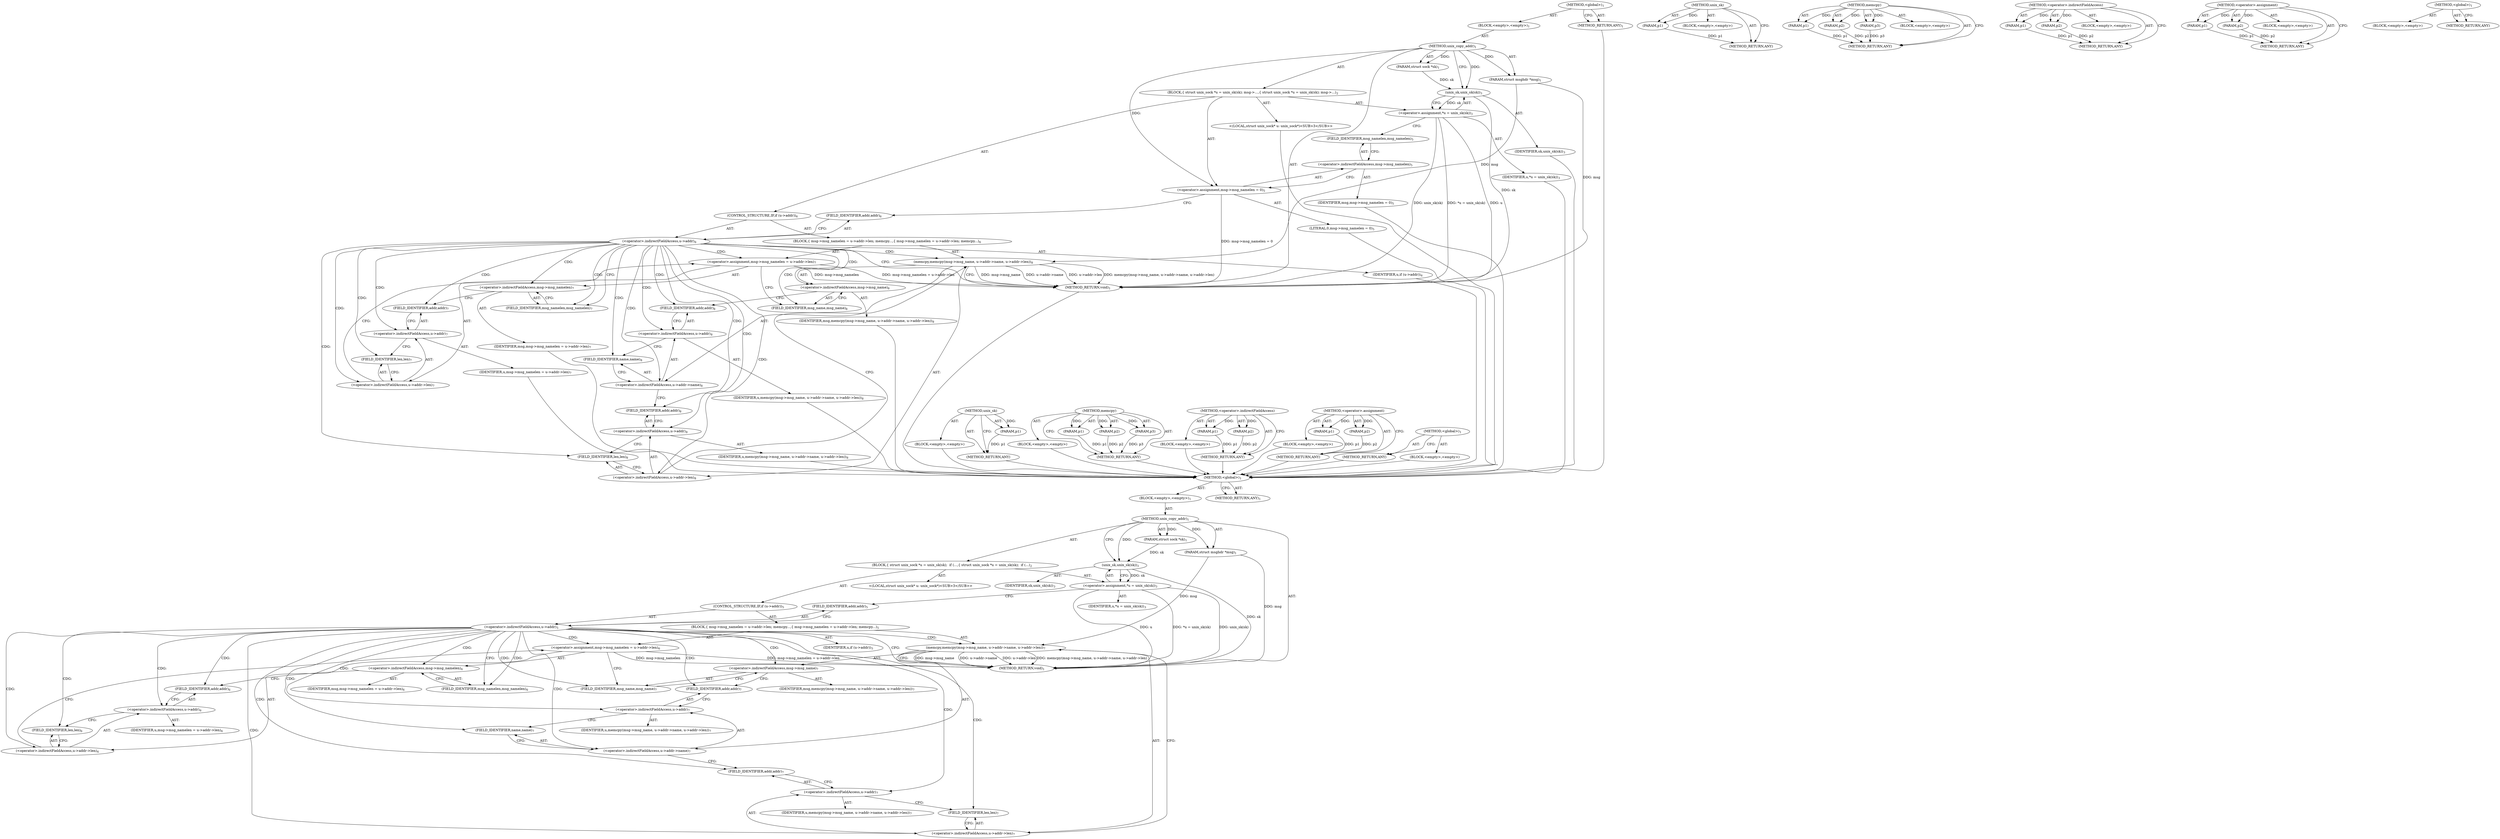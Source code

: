 digraph "&lt;global&gt;" {
vulnerable_6 [label=<(METHOD,&lt;global&gt;)<SUB>1</SUB>>];
vulnerable_7 [label=<(BLOCK,&lt;empty&gt;,&lt;empty&gt;)<SUB>1</SUB>>];
vulnerable_8 [label=<(METHOD,unix_copy_addr)<SUB>1</SUB>>];
vulnerable_9 [label=<(PARAM,struct msghdr *msg)<SUB>1</SUB>>];
vulnerable_10 [label=<(PARAM,struct sock *sk)<SUB>1</SUB>>];
vulnerable_11 [label=<(BLOCK,{
 	struct unix_sock *u = unix_sk(sk);
 
	msg-&gt;...,{
 	struct unix_sock *u = unix_sk(sk);
 
	msg-&gt;...)<SUB>2</SUB>>];
vulnerable_12 [label="<(LOCAL,struct unix_sock* u: unix_sock*)<SUB>3</SUB>>"];
vulnerable_13 [label=<(&lt;operator&gt;.assignment,*u = unix_sk(sk))<SUB>3</SUB>>];
vulnerable_14 [label=<(IDENTIFIER,u,*u = unix_sk(sk))<SUB>3</SUB>>];
vulnerable_15 [label=<(unix_sk,unix_sk(sk))<SUB>3</SUB>>];
vulnerable_16 [label=<(IDENTIFIER,sk,unix_sk(sk))<SUB>3</SUB>>];
vulnerable_17 [label=<(&lt;operator&gt;.assignment,msg-&gt;msg_namelen = 0)<SUB>5</SUB>>];
vulnerable_18 [label=<(&lt;operator&gt;.indirectFieldAccess,msg-&gt;msg_namelen)<SUB>5</SUB>>];
vulnerable_19 [label=<(IDENTIFIER,msg,msg-&gt;msg_namelen = 0)<SUB>5</SUB>>];
vulnerable_20 [label=<(FIELD_IDENTIFIER,msg_namelen,msg_namelen)<SUB>5</SUB>>];
vulnerable_21 [label=<(LITERAL,0,msg-&gt;msg_namelen = 0)<SUB>5</SUB>>];
vulnerable_22 [label=<(CONTROL_STRUCTURE,IF,if (u-&gt;addr))<SUB>6</SUB>>];
vulnerable_23 [label=<(&lt;operator&gt;.indirectFieldAccess,u-&gt;addr)<SUB>6</SUB>>];
vulnerable_24 [label=<(IDENTIFIER,u,if (u-&gt;addr))<SUB>6</SUB>>];
vulnerable_25 [label=<(FIELD_IDENTIFIER,addr,addr)<SUB>6</SUB>>];
vulnerable_26 [label=<(BLOCK,{
 		msg-&gt;msg_namelen = u-&gt;addr-&gt;len;
 		memcpy...,{
 		msg-&gt;msg_namelen = u-&gt;addr-&gt;len;
 		memcpy...)<SUB>6</SUB>>];
vulnerable_27 [label=<(&lt;operator&gt;.assignment,msg-&gt;msg_namelen = u-&gt;addr-&gt;len)<SUB>7</SUB>>];
vulnerable_28 [label=<(&lt;operator&gt;.indirectFieldAccess,msg-&gt;msg_namelen)<SUB>7</SUB>>];
vulnerable_29 [label=<(IDENTIFIER,msg,msg-&gt;msg_namelen = u-&gt;addr-&gt;len)<SUB>7</SUB>>];
vulnerable_30 [label=<(FIELD_IDENTIFIER,msg_namelen,msg_namelen)<SUB>7</SUB>>];
vulnerable_31 [label=<(&lt;operator&gt;.indirectFieldAccess,u-&gt;addr-&gt;len)<SUB>7</SUB>>];
vulnerable_32 [label=<(&lt;operator&gt;.indirectFieldAccess,u-&gt;addr)<SUB>7</SUB>>];
vulnerable_33 [label=<(IDENTIFIER,u,msg-&gt;msg_namelen = u-&gt;addr-&gt;len)<SUB>7</SUB>>];
vulnerable_34 [label=<(FIELD_IDENTIFIER,addr,addr)<SUB>7</SUB>>];
vulnerable_35 [label=<(FIELD_IDENTIFIER,len,len)<SUB>7</SUB>>];
vulnerable_36 [label=<(memcpy,memcpy(msg-&gt;msg_name, u-&gt;addr-&gt;name, u-&gt;addr-&gt;len))<SUB>8</SUB>>];
vulnerable_37 [label=<(&lt;operator&gt;.indirectFieldAccess,msg-&gt;msg_name)<SUB>8</SUB>>];
vulnerable_38 [label=<(IDENTIFIER,msg,memcpy(msg-&gt;msg_name, u-&gt;addr-&gt;name, u-&gt;addr-&gt;len))<SUB>8</SUB>>];
vulnerable_39 [label=<(FIELD_IDENTIFIER,msg_name,msg_name)<SUB>8</SUB>>];
vulnerable_40 [label=<(&lt;operator&gt;.indirectFieldAccess,u-&gt;addr-&gt;name)<SUB>8</SUB>>];
vulnerable_41 [label=<(&lt;operator&gt;.indirectFieldAccess,u-&gt;addr)<SUB>8</SUB>>];
vulnerable_42 [label=<(IDENTIFIER,u,memcpy(msg-&gt;msg_name, u-&gt;addr-&gt;name, u-&gt;addr-&gt;len))<SUB>8</SUB>>];
vulnerable_43 [label=<(FIELD_IDENTIFIER,addr,addr)<SUB>8</SUB>>];
vulnerable_44 [label=<(FIELD_IDENTIFIER,name,name)<SUB>8</SUB>>];
vulnerable_45 [label=<(&lt;operator&gt;.indirectFieldAccess,u-&gt;addr-&gt;len)<SUB>8</SUB>>];
vulnerable_46 [label=<(&lt;operator&gt;.indirectFieldAccess,u-&gt;addr)<SUB>8</SUB>>];
vulnerable_47 [label=<(IDENTIFIER,u,memcpy(msg-&gt;msg_name, u-&gt;addr-&gt;name, u-&gt;addr-&gt;len))<SUB>8</SUB>>];
vulnerable_48 [label=<(FIELD_IDENTIFIER,addr,addr)<SUB>8</SUB>>];
vulnerable_49 [label=<(FIELD_IDENTIFIER,len,len)<SUB>8</SUB>>];
vulnerable_50 [label=<(METHOD_RETURN,void)<SUB>1</SUB>>];
vulnerable_52 [label=<(METHOD_RETURN,ANY)<SUB>1</SUB>>];
vulnerable_78 [label=<(METHOD,unix_sk)>];
vulnerable_79 [label=<(PARAM,p1)>];
vulnerable_80 [label=<(BLOCK,&lt;empty&gt;,&lt;empty&gt;)>];
vulnerable_81 [label=<(METHOD_RETURN,ANY)>];
vulnerable_87 [label=<(METHOD,memcpy)>];
vulnerable_88 [label=<(PARAM,p1)>];
vulnerable_89 [label=<(PARAM,p2)>];
vulnerable_90 [label=<(PARAM,p3)>];
vulnerable_91 [label=<(BLOCK,&lt;empty&gt;,&lt;empty&gt;)>];
vulnerable_92 [label=<(METHOD_RETURN,ANY)>];
vulnerable_82 [label=<(METHOD,&lt;operator&gt;.indirectFieldAccess)>];
vulnerable_83 [label=<(PARAM,p1)>];
vulnerable_84 [label=<(PARAM,p2)>];
vulnerable_85 [label=<(BLOCK,&lt;empty&gt;,&lt;empty&gt;)>];
vulnerable_86 [label=<(METHOD_RETURN,ANY)>];
vulnerable_73 [label=<(METHOD,&lt;operator&gt;.assignment)>];
vulnerable_74 [label=<(PARAM,p1)>];
vulnerable_75 [label=<(PARAM,p2)>];
vulnerable_76 [label=<(BLOCK,&lt;empty&gt;,&lt;empty&gt;)>];
vulnerable_77 [label=<(METHOD_RETURN,ANY)>];
vulnerable_67 [label=<(METHOD,&lt;global&gt;)<SUB>1</SUB>>];
vulnerable_68 [label=<(BLOCK,&lt;empty&gt;,&lt;empty&gt;)>];
vulnerable_69 [label=<(METHOD_RETURN,ANY)>];
fixed_6 [label=<(METHOD,&lt;global&gt;)<SUB>1</SUB>>];
fixed_7 [label=<(BLOCK,&lt;empty&gt;,&lt;empty&gt;)<SUB>1</SUB>>];
fixed_8 [label=<(METHOD,unix_copy_addr)<SUB>1</SUB>>];
fixed_9 [label=<(PARAM,struct msghdr *msg)<SUB>1</SUB>>];
fixed_10 [label=<(PARAM,struct sock *sk)<SUB>1</SUB>>];
fixed_11 [label=<(BLOCK,{
 	struct unix_sock *u = unix_sk(sk);
 
 	if (...,{
 	struct unix_sock *u = unix_sk(sk);
 
 	if (...)<SUB>2</SUB>>];
fixed_12 [label="<(LOCAL,struct unix_sock* u: unix_sock*)<SUB>3</SUB>>"];
fixed_13 [label=<(&lt;operator&gt;.assignment,*u = unix_sk(sk))<SUB>3</SUB>>];
fixed_14 [label=<(IDENTIFIER,u,*u = unix_sk(sk))<SUB>3</SUB>>];
fixed_15 [label=<(unix_sk,unix_sk(sk))<SUB>3</SUB>>];
fixed_16 [label=<(IDENTIFIER,sk,unix_sk(sk))<SUB>3</SUB>>];
fixed_17 [label=<(CONTROL_STRUCTURE,IF,if (u-&gt;addr))<SUB>5</SUB>>];
fixed_18 [label=<(&lt;operator&gt;.indirectFieldAccess,u-&gt;addr)<SUB>5</SUB>>];
fixed_19 [label=<(IDENTIFIER,u,if (u-&gt;addr))<SUB>5</SUB>>];
fixed_20 [label=<(FIELD_IDENTIFIER,addr,addr)<SUB>5</SUB>>];
fixed_21 [label=<(BLOCK,{
 		msg-&gt;msg_namelen = u-&gt;addr-&gt;len;
 		memcpy...,{
 		msg-&gt;msg_namelen = u-&gt;addr-&gt;len;
 		memcpy...)<SUB>5</SUB>>];
fixed_22 [label=<(&lt;operator&gt;.assignment,msg-&gt;msg_namelen = u-&gt;addr-&gt;len)<SUB>6</SUB>>];
fixed_23 [label=<(&lt;operator&gt;.indirectFieldAccess,msg-&gt;msg_namelen)<SUB>6</SUB>>];
fixed_24 [label=<(IDENTIFIER,msg,msg-&gt;msg_namelen = u-&gt;addr-&gt;len)<SUB>6</SUB>>];
fixed_25 [label=<(FIELD_IDENTIFIER,msg_namelen,msg_namelen)<SUB>6</SUB>>];
fixed_26 [label=<(&lt;operator&gt;.indirectFieldAccess,u-&gt;addr-&gt;len)<SUB>6</SUB>>];
fixed_27 [label=<(&lt;operator&gt;.indirectFieldAccess,u-&gt;addr)<SUB>6</SUB>>];
fixed_28 [label=<(IDENTIFIER,u,msg-&gt;msg_namelen = u-&gt;addr-&gt;len)<SUB>6</SUB>>];
fixed_29 [label=<(FIELD_IDENTIFIER,addr,addr)<SUB>6</SUB>>];
fixed_30 [label=<(FIELD_IDENTIFIER,len,len)<SUB>6</SUB>>];
fixed_31 [label=<(memcpy,memcpy(msg-&gt;msg_name, u-&gt;addr-&gt;name, u-&gt;addr-&gt;len))<SUB>7</SUB>>];
fixed_32 [label=<(&lt;operator&gt;.indirectFieldAccess,msg-&gt;msg_name)<SUB>7</SUB>>];
fixed_33 [label=<(IDENTIFIER,msg,memcpy(msg-&gt;msg_name, u-&gt;addr-&gt;name, u-&gt;addr-&gt;len))<SUB>7</SUB>>];
fixed_34 [label=<(FIELD_IDENTIFIER,msg_name,msg_name)<SUB>7</SUB>>];
fixed_35 [label=<(&lt;operator&gt;.indirectFieldAccess,u-&gt;addr-&gt;name)<SUB>7</SUB>>];
fixed_36 [label=<(&lt;operator&gt;.indirectFieldAccess,u-&gt;addr)<SUB>7</SUB>>];
fixed_37 [label=<(IDENTIFIER,u,memcpy(msg-&gt;msg_name, u-&gt;addr-&gt;name, u-&gt;addr-&gt;len))<SUB>7</SUB>>];
fixed_38 [label=<(FIELD_IDENTIFIER,addr,addr)<SUB>7</SUB>>];
fixed_39 [label=<(FIELD_IDENTIFIER,name,name)<SUB>7</SUB>>];
fixed_40 [label=<(&lt;operator&gt;.indirectFieldAccess,u-&gt;addr-&gt;len)<SUB>7</SUB>>];
fixed_41 [label=<(&lt;operator&gt;.indirectFieldAccess,u-&gt;addr)<SUB>7</SUB>>];
fixed_42 [label=<(IDENTIFIER,u,memcpy(msg-&gt;msg_name, u-&gt;addr-&gt;name, u-&gt;addr-&gt;len))<SUB>7</SUB>>];
fixed_43 [label=<(FIELD_IDENTIFIER,addr,addr)<SUB>7</SUB>>];
fixed_44 [label=<(FIELD_IDENTIFIER,len,len)<SUB>7</SUB>>];
fixed_45 [label=<(METHOD_RETURN,void)<SUB>1</SUB>>];
fixed_47 [label=<(METHOD_RETURN,ANY)<SUB>1</SUB>>];
fixed_71 [label=<(METHOD,unix_sk)>];
fixed_72 [label=<(PARAM,p1)>];
fixed_73 [label=<(BLOCK,&lt;empty&gt;,&lt;empty&gt;)>];
fixed_74 [label=<(METHOD_RETURN,ANY)>];
fixed_80 [label=<(METHOD,memcpy)>];
fixed_81 [label=<(PARAM,p1)>];
fixed_82 [label=<(PARAM,p2)>];
fixed_83 [label=<(PARAM,p3)>];
fixed_84 [label=<(BLOCK,&lt;empty&gt;,&lt;empty&gt;)>];
fixed_85 [label=<(METHOD_RETURN,ANY)>];
fixed_75 [label=<(METHOD,&lt;operator&gt;.indirectFieldAccess)>];
fixed_76 [label=<(PARAM,p1)>];
fixed_77 [label=<(PARAM,p2)>];
fixed_78 [label=<(BLOCK,&lt;empty&gt;,&lt;empty&gt;)>];
fixed_79 [label=<(METHOD_RETURN,ANY)>];
fixed_66 [label=<(METHOD,&lt;operator&gt;.assignment)>];
fixed_67 [label=<(PARAM,p1)>];
fixed_68 [label=<(PARAM,p2)>];
fixed_69 [label=<(BLOCK,&lt;empty&gt;,&lt;empty&gt;)>];
fixed_70 [label=<(METHOD_RETURN,ANY)>];
fixed_60 [label=<(METHOD,&lt;global&gt;)<SUB>1</SUB>>];
fixed_61 [label=<(BLOCK,&lt;empty&gt;,&lt;empty&gt;)>];
fixed_62 [label=<(METHOD_RETURN,ANY)>];
vulnerable_6 -> vulnerable_7  [key=0, label="AST: "];
vulnerable_6 -> vulnerable_52  [key=0, label="AST: "];
vulnerable_6 -> vulnerable_52  [key=1, label="CFG: "];
vulnerable_7 -> vulnerable_8  [key=0, label="AST: "];
vulnerable_8 -> vulnerable_9  [key=0, label="AST: "];
vulnerable_8 -> vulnerable_9  [key=1, label="DDG: "];
vulnerable_8 -> vulnerable_10  [key=0, label="AST: "];
vulnerable_8 -> vulnerable_10  [key=1, label="DDG: "];
vulnerable_8 -> vulnerable_11  [key=0, label="AST: "];
vulnerable_8 -> vulnerable_50  [key=0, label="AST: "];
vulnerable_8 -> vulnerable_15  [key=0, label="CFG: "];
vulnerable_8 -> vulnerable_15  [key=1, label="DDG: "];
vulnerable_8 -> vulnerable_17  [key=0, label="DDG: "];
vulnerable_9 -> vulnerable_50  [key=0, label="DDG: msg"];
vulnerable_9 -> vulnerable_36  [key=0, label="DDG: msg"];
vulnerable_10 -> vulnerable_15  [key=0, label="DDG: sk"];
vulnerable_11 -> vulnerable_12  [key=0, label="AST: "];
vulnerable_11 -> vulnerable_13  [key=0, label="AST: "];
vulnerable_11 -> vulnerable_17  [key=0, label="AST: "];
vulnerable_11 -> vulnerable_22  [key=0, label="AST: "];
vulnerable_12 -> fixed_6  [key=0];
vulnerable_13 -> vulnerable_14  [key=0, label="AST: "];
vulnerable_13 -> vulnerable_15  [key=0, label="AST: "];
vulnerable_13 -> vulnerable_20  [key=0, label="CFG: "];
vulnerable_13 -> vulnerable_50  [key=0, label="DDG: u"];
vulnerable_13 -> vulnerable_50  [key=1, label="DDG: unix_sk(sk)"];
vulnerable_13 -> vulnerable_50  [key=2, label="DDG: *u = unix_sk(sk)"];
vulnerable_14 -> fixed_6  [key=0];
vulnerable_15 -> vulnerable_16  [key=0, label="AST: "];
vulnerable_15 -> vulnerable_13  [key=0, label="CFG: "];
vulnerable_15 -> vulnerable_13  [key=1, label="DDG: sk"];
vulnerable_15 -> vulnerable_50  [key=0, label="DDG: sk"];
vulnerable_16 -> fixed_6  [key=0];
vulnerable_17 -> vulnerable_18  [key=0, label="AST: "];
vulnerable_17 -> vulnerable_21  [key=0, label="AST: "];
vulnerable_17 -> vulnerable_25  [key=0, label="CFG: "];
vulnerable_17 -> vulnerable_50  [key=0, label="DDG: msg-&gt;msg_namelen = 0"];
vulnerable_18 -> vulnerable_19  [key=0, label="AST: "];
vulnerable_18 -> vulnerable_20  [key=0, label="AST: "];
vulnerable_18 -> vulnerable_17  [key=0, label="CFG: "];
vulnerable_19 -> fixed_6  [key=0];
vulnerable_20 -> vulnerable_18  [key=0, label="CFG: "];
vulnerable_21 -> fixed_6  [key=0];
vulnerable_22 -> vulnerable_23  [key=0, label="AST: "];
vulnerable_22 -> vulnerable_26  [key=0, label="AST: "];
vulnerable_23 -> vulnerable_24  [key=0, label="AST: "];
vulnerable_23 -> vulnerable_25  [key=0, label="AST: "];
vulnerable_23 -> vulnerable_50  [key=0, label="CFG: "];
vulnerable_23 -> vulnerable_30  [key=0, label="CFG: "];
vulnerable_23 -> vulnerable_30  [key=1, label="CDG: "];
vulnerable_23 -> vulnerable_40  [key=0, label="CDG: "];
vulnerable_23 -> vulnerable_34  [key=0, label="CDG: "];
vulnerable_23 -> vulnerable_48  [key=0, label="CDG: "];
vulnerable_23 -> vulnerable_32  [key=0, label="CDG: "];
vulnerable_23 -> vulnerable_49  [key=0, label="CDG: "];
vulnerable_23 -> vulnerable_28  [key=0, label="CDG: "];
vulnerable_23 -> vulnerable_36  [key=0, label="CDG: "];
vulnerable_23 -> vulnerable_44  [key=0, label="CDG: "];
vulnerable_23 -> vulnerable_35  [key=0, label="CDG: "];
vulnerable_23 -> vulnerable_37  [key=0, label="CDG: "];
vulnerable_23 -> vulnerable_46  [key=0, label="CDG: "];
vulnerable_23 -> vulnerable_41  [key=0, label="CDG: "];
vulnerable_23 -> vulnerable_45  [key=0, label="CDG: "];
vulnerable_23 -> vulnerable_39  [key=0, label="CDG: "];
vulnerable_23 -> vulnerable_27  [key=0, label="CDG: "];
vulnerable_23 -> vulnerable_31  [key=0, label="CDG: "];
vulnerable_23 -> vulnerable_43  [key=0, label="CDG: "];
vulnerable_24 -> fixed_6  [key=0];
vulnerable_25 -> vulnerable_23  [key=0, label="CFG: "];
vulnerable_26 -> vulnerable_27  [key=0, label="AST: "];
vulnerable_26 -> vulnerable_36  [key=0, label="AST: "];
vulnerable_27 -> vulnerable_28  [key=0, label="AST: "];
vulnerable_27 -> vulnerable_31  [key=0, label="AST: "];
vulnerable_27 -> vulnerable_39  [key=0, label="CFG: "];
vulnerable_27 -> vulnerable_50  [key=0, label="DDG: msg-&gt;msg_namelen"];
vulnerable_27 -> vulnerable_50  [key=1, label="DDG: msg-&gt;msg_namelen = u-&gt;addr-&gt;len"];
vulnerable_28 -> vulnerable_29  [key=0, label="AST: "];
vulnerable_28 -> vulnerable_30  [key=0, label="AST: "];
vulnerable_28 -> vulnerable_34  [key=0, label="CFG: "];
vulnerable_29 -> fixed_6  [key=0];
vulnerable_30 -> vulnerable_28  [key=0, label="CFG: "];
vulnerable_31 -> vulnerable_32  [key=0, label="AST: "];
vulnerable_31 -> vulnerable_35  [key=0, label="AST: "];
vulnerable_31 -> vulnerable_27  [key=0, label="CFG: "];
vulnerable_32 -> vulnerable_33  [key=0, label="AST: "];
vulnerable_32 -> vulnerable_34  [key=0, label="AST: "];
vulnerable_32 -> vulnerable_35  [key=0, label="CFG: "];
vulnerable_33 -> fixed_6  [key=0];
vulnerable_34 -> vulnerable_32  [key=0, label="CFG: "];
vulnerable_35 -> vulnerable_31  [key=0, label="CFG: "];
vulnerable_36 -> vulnerable_37  [key=0, label="AST: "];
vulnerable_36 -> vulnerable_40  [key=0, label="AST: "];
vulnerable_36 -> vulnerable_45  [key=0, label="AST: "];
vulnerable_36 -> vulnerable_50  [key=0, label="CFG: "];
vulnerable_36 -> vulnerable_50  [key=1, label="DDG: msg-&gt;msg_name"];
vulnerable_36 -> vulnerable_50  [key=2, label="DDG: u-&gt;addr-&gt;name"];
vulnerable_36 -> vulnerable_50  [key=3, label="DDG: u-&gt;addr-&gt;len"];
vulnerable_36 -> vulnerable_50  [key=4, label="DDG: memcpy(msg-&gt;msg_name, u-&gt;addr-&gt;name, u-&gt;addr-&gt;len)"];
vulnerable_37 -> vulnerable_38  [key=0, label="AST: "];
vulnerable_37 -> vulnerable_39  [key=0, label="AST: "];
vulnerable_37 -> vulnerable_43  [key=0, label="CFG: "];
vulnerable_38 -> fixed_6  [key=0];
vulnerable_39 -> vulnerable_37  [key=0, label="CFG: "];
vulnerable_40 -> vulnerable_41  [key=0, label="AST: "];
vulnerable_40 -> vulnerable_44  [key=0, label="AST: "];
vulnerable_40 -> vulnerable_48  [key=0, label="CFG: "];
vulnerable_41 -> vulnerable_42  [key=0, label="AST: "];
vulnerable_41 -> vulnerable_43  [key=0, label="AST: "];
vulnerable_41 -> vulnerable_44  [key=0, label="CFG: "];
vulnerable_42 -> fixed_6  [key=0];
vulnerable_43 -> vulnerable_41  [key=0, label="CFG: "];
vulnerable_44 -> vulnerable_40  [key=0, label="CFG: "];
vulnerable_45 -> vulnerable_46  [key=0, label="AST: "];
vulnerable_45 -> vulnerable_49  [key=0, label="AST: "];
vulnerable_45 -> vulnerable_36  [key=0, label="CFG: "];
vulnerable_46 -> vulnerable_47  [key=0, label="AST: "];
vulnerable_46 -> vulnerable_48  [key=0, label="AST: "];
vulnerable_46 -> vulnerable_49  [key=0, label="CFG: "];
vulnerable_47 -> fixed_6  [key=0];
vulnerable_48 -> vulnerable_46  [key=0, label="CFG: "];
vulnerable_49 -> vulnerable_45  [key=0, label="CFG: "];
vulnerable_50 -> fixed_6  [key=0];
vulnerable_52 -> fixed_6  [key=0];
vulnerable_78 -> vulnerable_79  [key=0, label="AST: "];
vulnerable_78 -> vulnerable_79  [key=1, label="DDG: "];
vulnerable_78 -> vulnerable_80  [key=0, label="AST: "];
vulnerable_78 -> vulnerable_81  [key=0, label="AST: "];
vulnerable_78 -> vulnerable_81  [key=1, label="CFG: "];
vulnerable_79 -> vulnerable_81  [key=0, label="DDG: p1"];
vulnerable_80 -> fixed_6  [key=0];
vulnerable_81 -> fixed_6  [key=0];
vulnerable_87 -> vulnerable_88  [key=0, label="AST: "];
vulnerable_87 -> vulnerable_88  [key=1, label="DDG: "];
vulnerable_87 -> vulnerable_91  [key=0, label="AST: "];
vulnerable_87 -> vulnerable_89  [key=0, label="AST: "];
vulnerable_87 -> vulnerable_89  [key=1, label="DDG: "];
vulnerable_87 -> vulnerable_92  [key=0, label="AST: "];
vulnerable_87 -> vulnerable_92  [key=1, label="CFG: "];
vulnerable_87 -> vulnerable_90  [key=0, label="AST: "];
vulnerable_87 -> vulnerable_90  [key=1, label="DDG: "];
vulnerable_88 -> vulnerable_92  [key=0, label="DDG: p1"];
vulnerable_89 -> vulnerable_92  [key=0, label="DDG: p2"];
vulnerable_90 -> vulnerable_92  [key=0, label="DDG: p3"];
vulnerable_91 -> fixed_6  [key=0];
vulnerable_92 -> fixed_6  [key=0];
vulnerable_82 -> vulnerable_83  [key=0, label="AST: "];
vulnerable_82 -> vulnerable_83  [key=1, label="DDG: "];
vulnerable_82 -> vulnerable_85  [key=0, label="AST: "];
vulnerable_82 -> vulnerable_84  [key=0, label="AST: "];
vulnerable_82 -> vulnerable_84  [key=1, label="DDG: "];
vulnerable_82 -> vulnerable_86  [key=0, label="AST: "];
vulnerable_82 -> vulnerable_86  [key=1, label="CFG: "];
vulnerable_83 -> vulnerable_86  [key=0, label="DDG: p1"];
vulnerable_84 -> vulnerable_86  [key=0, label="DDG: p2"];
vulnerable_85 -> fixed_6  [key=0];
vulnerable_86 -> fixed_6  [key=0];
vulnerable_73 -> vulnerable_74  [key=0, label="AST: "];
vulnerable_73 -> vulnerable_74  [key=1, label="DDG: "];
vulnerable_73 -> vulnerable_76  [key=0, label="AST: "];
vulnerable_73 -> vulnerable_75  [key=0, label="AST: "];
vulnerable_73 -> vulnerable_75  [key=1, label="DDG: "];
vulnerable_73 -> vulnerable_77  [key=0, label="AST: "];
vulnerable_73 -> vulnerable_77  [key=1, label="CFG: "];
vulnerable_74 -> vulnerable_77  [key=0, label="DDG: p1"];
vulnerable_75 -> vulnerable_77  [key=0, label="DDG: p2"];
vulnerable_76 -> fixed_6  [key=0];
vulnerable_77 -> fixed_6  [key=0];
vulnerable_67 -> vulnerable_68  [key=0, label="AST: "];
vulnerable_67 -> vulnerable_69  [key=0, label="AST: "];
vulnerable_67 -> vulnerable_69  [key=1, label="CFG: "];
vulnerable_68 -> fixed_6  [key=0];
vulnerable_69 -> fixed_6  [key=0];
fixed_6 -> fixed_7  [key=0, label="AST: "];
fixed_6 -> fixed_47  [key=0, label="AST: "];
fixed_6 -> fixed_47  [key=1, label="CFG: "];
fixed_7 -> fixed_8  [key=0, label="AST: "];
fixed_8 -> fixed_9  [key=0, label="AST: "];
fixed_8 -> fixed_9  [key=1, label="DDG: "];
fixed_8 -> fixed_10  [key=0, label="AST: "];
fixed_8 -> fixed_10  [key=1, label="DDG: "];
fixed_8 -> fixed_11  [key=0, label="AST: "];
fixed_8 -> fixed_45  [key=0, label="AST: "];
fixed_8 -> fixed_15  [key=0, label="CFG: "];
fixed_8 -> fixed_15  [key=1, label="DDG: "];
fixed_9 -> fixed_45  [key=0, label="DDG: msg"];
fixed_9 -> fixed_31  [key=0, label="DDG: msg"];
fixed_10 -> fixed_15  [key=0, label="DDG: sk"];
fixed_11 -> fixed_12  [key=0, label="AST: "];
fixed_11 -> fixed_13  [key=0, label="AST: "];
fixed_11 -> fixed_17  [key=0, label="AST: "];
fixed_13 -> fixed_14  [key=0, label="AST: "];
fixed_13 -> fixed_15  [key=0, label="AST: "];
fixed_13 -> fixed_20  [key=0, label="CFG: "];
fixed_13 -> fixed_45  [key=0, label="DDG: u"];
fixed_13 -> fixed_45  [key=1, label="DDG: unix_sk(sk)"];
fixed_13 -> fixed_45  [key=2, label="DDG: *u = unix_sk(sk)"];
fixed_15 -> fixed_16  [key=0, label="AST: "];
fixed_15 -> fixed_13  [key=0, label="CFG: "];
fixed_15 -> fixed_13  [key=1, label="DDG: sk"];
fixed_15 -> fixed_45  [key=0, label="DDG: sk"];
fixed_17 -> fixed_18  [key=0, label="AST: "];
fixed_17 -> fixed_21  [key=0, label="AST: "];
fixed_18 -> fixed_19  [key=0, label="AST: "];
fixed_18 -> fixed_20  [key=0, label="AST: "];
fixed_18 -> fixed_45  [key=0, label="CFG: "];
fixed_18 -> fixed_25  [key=0, label="CFG: "];
fixed_18 -> fixed_25  [key=1, label="CDG: "];
fixed_18 -> fixed_40  [key=0, label="CDG: "];
fixed_18 -> fixed_30  [key=0, label="CDG: "];
fixed_18 -> fixed_29  [key=0, label="CDG: "];
fixed_18 -> fixed_34  [key=0, label="CDG: "];
fixed_18 -> fixed_32  [key=0, label="CDG: "];
fixed_18 -> fixed_26  [key=0, label="CDG: "];
fixed_18 -> fixed_23  [key=0, label="CDG: "];
fixed_18 -> fixed_36  [key=0, label="CDG: "];
fixed_18 -> fixed_44  [key=0, label="CDG: "];
fixed_18 -> fixed_35  [key=0, label="CDG: "];
fixed_18 -> fixed_38  [key=0, label="CDG: "];
fixed_18 -> fixed_22  [key=0, label="CDG: "];
fixed_18 -> fixed_41  [key=0, label="CDG: "];
fixed_18 -> fixed_39  [key=0, label="CDG: "];
fixed_18 -> fixed_27  [key=0, label="CDG: "];
fixed_18 -> fixed_31  [key=0, label="CDG: "];
fixed_18 -> fixed_43  [key=0, label="CDG: "];
fixed_20 -> fixed_18  [key=0, label="CFG: "];
fixed_21 -> fixed_22  [key=0, label="AST: "];
fixed_21 -> fixed_31  [key=0, label="AST: "];
fixed_22 -> fixed_23  [key=0, label="AST: "];
fixed_22 -> fixed_26  [key=0, label="AST: "];
fixed_22 -> fixed_34  [key=0, label="CFG: "];
fixed_22 -> fixed_45  [key=0, label="DDG: msg-&gt;msg_namelen"];
fixed_22 -> fixed_45  [key=1, label="DDG: msg-&gt;msg_namelen = u-&gt;addr-&gt;len"];
fixed_23 -> fixed_24  [key=0, label="AST: "];
fixed_23 -> fixed_25  [key=0, label="AST: "];
fixed_23 -> fixed_29  [key=0, label="CFG: "];
fixed_25 -> fixed_23  [key=0, label="CFG: "];
fixed_26 -> fixed_27  [key=0, label="AST: "];
fixed_26 -> fixed_30  [key=0, label="AST: "];
fixed_26 -> fixed_22  [key=0, label="CFG: "];
fixed_27 -> fixed_28  [key=0, label="AST: "];
fixed_27 -> fixed_29  [key=0, label="AST: "];
fixed_27 -> fixed_30  [key=0, label="CFG: "];
fixed_29 -> fixed_27  [key=0, label="CFG: "];
fixed_30 -> fixed_26  [key=0, label="CFG: "];
fixed_31 -> fixed_32  [key=0, label="AST: "];
fixed_31 -> fixed_35  [key=0, label="AST: "];
fixed_31 -> fixed_40  [key=0, label="AST: "];
fixed_31 -> fixed_45  [key=0, label="CFG: "];
fixed_31 -> fixed_45  [key=1, label="DDG: msg-&gt;msg_name"];
fixed_31 -> fixed_45  [key=2, label="DDG: u-&gt;addr-&gt;name"];
fixed_31 -> fixed_45  [key=3, label="DDG: u-&gt;addr-&gt;len"];
fixed_31 -> fixed_45  [key=4, label="DDG: memcpy(msg-&gt;msg_name, u-&gt;addr-&gt;name, u-&gt;addr-&gt;len)"];
fixed_32 -> fixed_33  [key=0, label="AST: "];
fixed_32 -> fixed_34  [key=0, label="AST: "];
fixed_32 -> fixed_38  [key=0, label="CFG: "];
fixed_34 -> fixed_32  [key=0, label="CFG: "];
fixed_35 -> fixed_36  [key=0, label="AST: "];
fixed_35 -> fixed_39  [key=0, label="AST: "];
fixed_35 -> fixed_43  [key=0, label="CFG: "];
fixed_36 -> fixed_37  [key=0, label="AST: "];
fixed_36 -> fixed_38  [key=0, label="AST: "];
fixed_36 -> fixed_39  [key=0, label="CFG: "];
fixed_38 -> fixed_36  [key=0, label="CFG: "];
fixed_39 -> fixed_35  [key=0, label="CFG: "];
fixed_40 -> fixed_41  [key=0, label="AST: "];
fixed_40 -> fixed_44  [key=0, label="AST: "];
fixed_40 -> fixed_31  [key=0, label="CFG: "];
fixed_41 -> fixed_42  [key=0, label="AST: "];
fixed_41 -> fixed_43  [key=0, label="AST: "];
fixed_41 -> fixed_44  [key=0, label="CFG: "];
fixed_43 -> fixed_41  [key=0, label="CFG: "];
fixed_44 -> fixed_40  [key=0, label="CFG: "];
fixed_71 -> fixed_72  [key=0, label="AST: "];
fixed_71 -> fixed_72  [key=1, label="DDG: "];
fixed_71 -> fixed_73  [key=0, label="AST: "];
fixed_71 -> fixed_74  [key=0, label="AST: "];
fixed_71 -> fixed_74  [key=1, label="CFG: "];
fixed_72 -> fixed_74  [key=0, label="DDG: p1"];
fixed_80 -> fixed_81  [key=0, label="AST: "];
fixed_80 -> fixed_81  [key=1, label="DDG: "];
fixed_80 -> fixed_84  [key=0, label="AST: "];
fixed_80 -> fixed_82  [key=0, label="AST: "];
fixed_80 -> fixed_82  [key=1, label="DDG: "];
fixed_80 -> fixed_85  [key=0, label="AST: "];
fixed_80 -> fixed_85  [key=1, label="CFG: "];
fixed_80 -> fixed_83  [key=0, label="AST: "];
fixed_80 -> fixed_83  [key=1, label="DDG: "];
fixed_81 -> fixed_85  [key=0, label="DDG: p1"];
fixed_82 -> fixed_85  [key=0, label="DDG: p2"];
fixed_83 -> fixed_85  [key=0, label="DDG: p3"];
fixed_75 -> fixed_76  [key=0, label="AST: "];
fixed_75 -> fixed_76  [key=1, label="DDG: "];
fixed_75 -> fixed_78  [key=0, label="AST: "];
fixed_75 -> fixed_77  [key=0, label="AST: "];
fixed_75 -> fixed_77  [key=1, label="DDG: "];
fixed_75 -> fixed_79  [key=0, label="AST: "];
fixed_75 -> fixed_79  [key=1, label="CFG: "];
fixed_76 -> fixed_79  [key=0, label="DDG: p1"];
fixed_77 -> fixed_79  [key=0, label="DDG: p2"];
fixed_66 -> fixed_67  [key=0, label="AST: "];
fixed_66 -> fixed_67  [key=1, label="DDG: "];
fixed_66 -> fixed_69  [key=0, label="AST: "];
fixed_66 -> fixed_68  [key=0, label="AST: "];
fixed_66 -> fixed_68  [key=1, label="DDG: "];
fixed_66 -> fixed_70  [key=0, label="AST: "];
fixed_66 -> fixed_70  [key=1, label="CFG: "];
fixed_67 -> fixed_70  [key=0, label="DDG: p1"];
fixed_68 -> fixed_70  [key=0, label="DDG: p2"];
fixed_60 -> fixed_61  [key=0, label="AST: "];
fixed_60 -> fixed_62  [key=0, label="AST: "];
fixed_60 -> fixed_62  [key=1, label="CFG: "];
}
